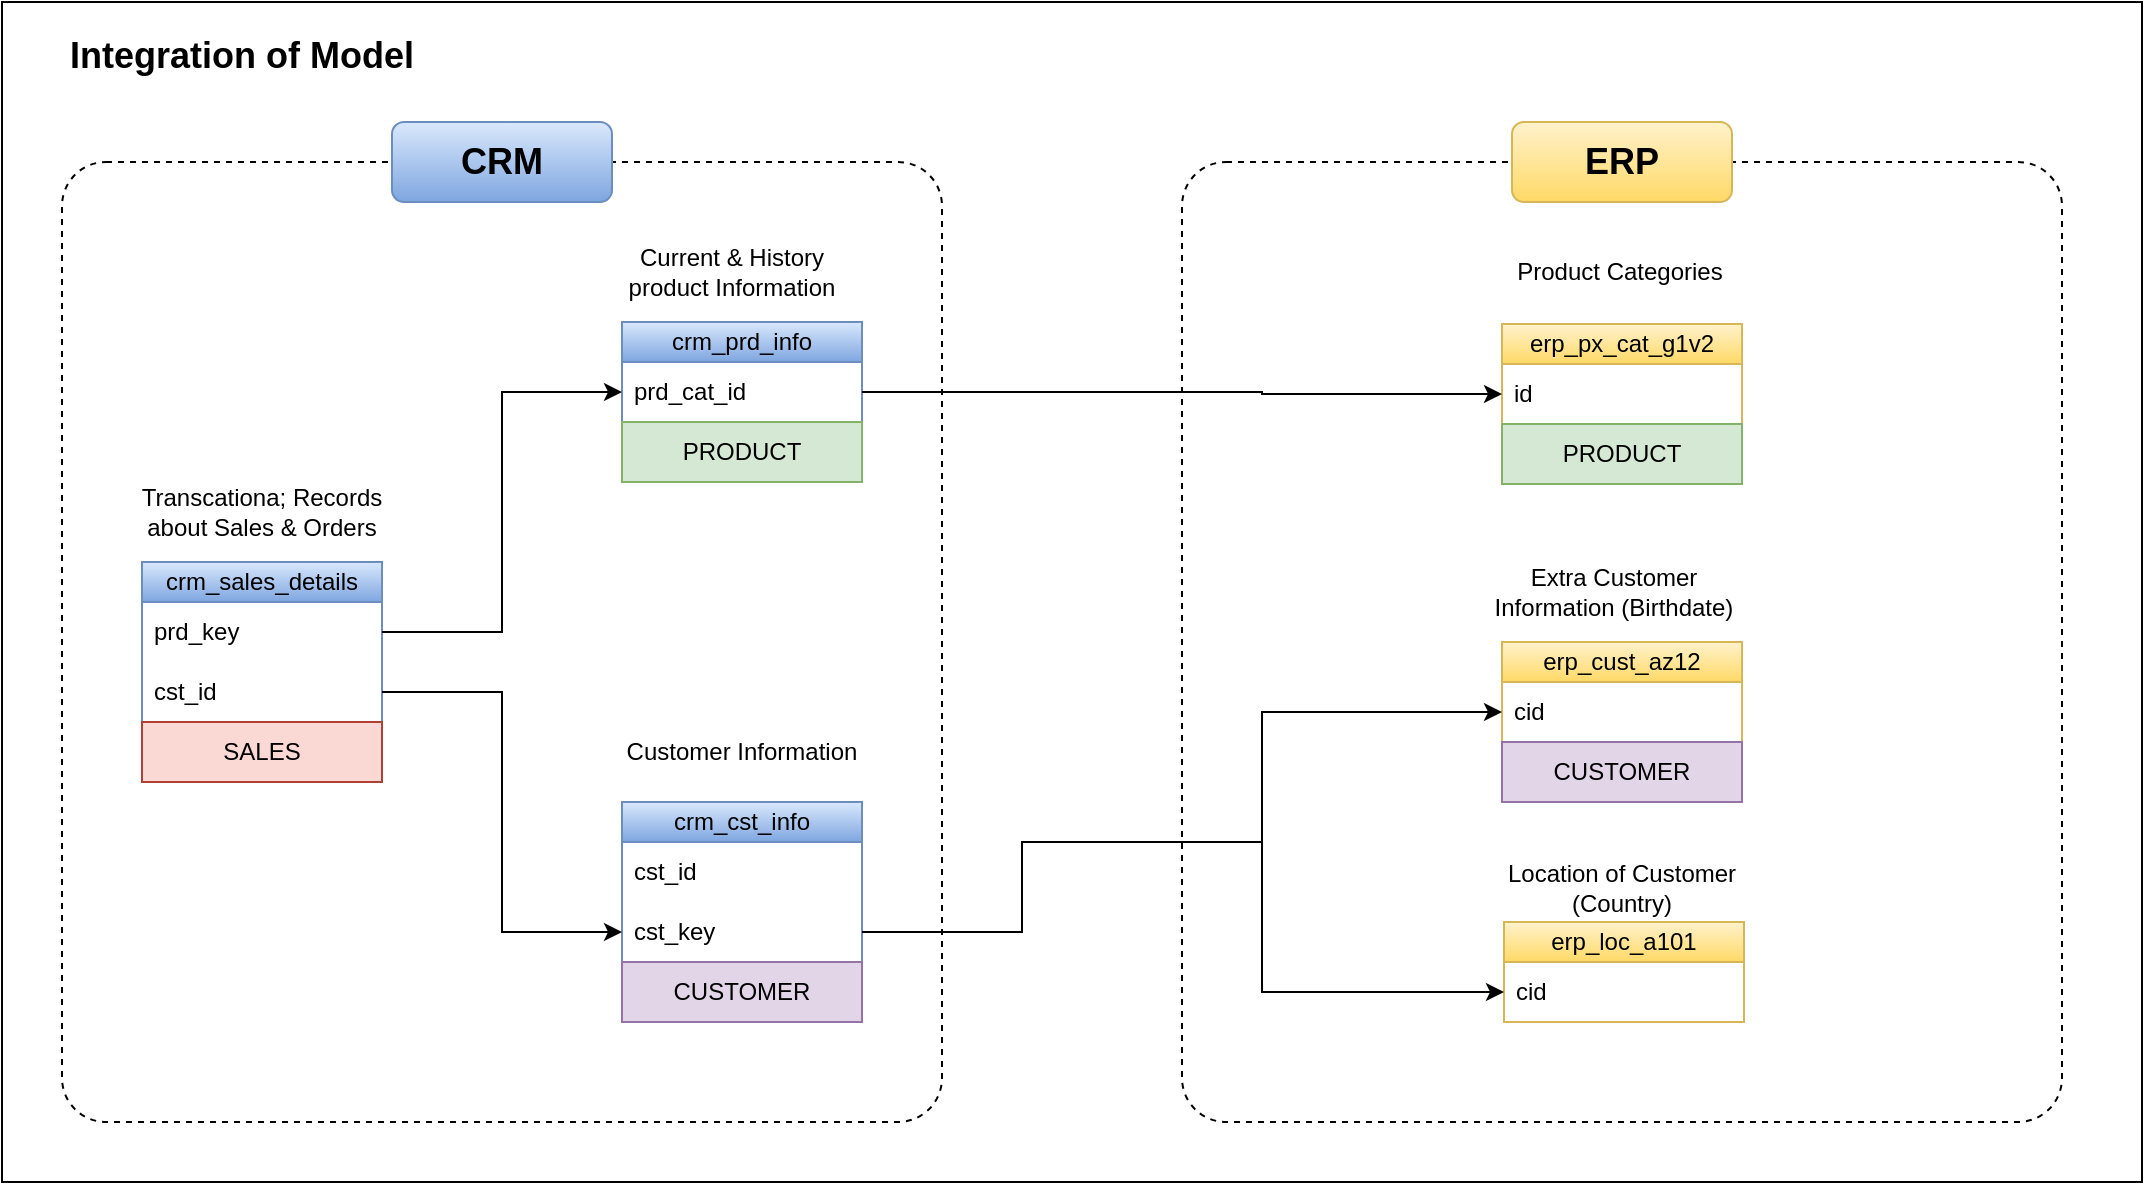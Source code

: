<mxfile version="26.0.9">
  <diagram name="Page-1" id="ccOiG0BTBN2hYT7AEqhy">
    <mxGraphModel dx="1219" dy="713" grid="1" gridSize="10" guides="1" tooltips="1" connect="1" arrows="1" fold="1" page="1" pageScale="1" pageWidth="827" pageHeight="1169" math="0" shadow="0">
      <root>
        <mxCell id="0" />
        <mxCell id="1" parent="0" />
        <mxCell id="pE0pTW-pdhdjEiI1e9kd-1" value="" style="rounded=0;whiteSpace=wrap;html=1;fillColor=none;" vertex="1" parent="1">
          <mxGeometry x="10" y="40" width="1070" height="590" as="geometry" />
        </mxCell>
        <mxCell id="WOP6r-GzXXxC_6VAvjPE-1" value="" style="rounded=1;whiteSpace=wrap;html=1;fillColor=none;dashed=1;arcSize=5;" parent="1" vertex="1">
          <mxGeometry x="40" y="120" width="440" height="480" as="geometry" />
        </mxCell>
        <mxCell id="WOP6r-GzXXxC_6VAvjPE-2" value="&lt;b&gt;&lt;font style=&quot;font-size: 18px;&quot;&gt;CRM&lt;/font&gt;&lt;/b&gt;" style="rounded=1;whiteSpace=wrap;html=1;fillColor=#dae8fc;gradientColor=#7ea6e0;strokeColor=#6c8ebf;" parent="1" vertex="1">
          <mxGeometry x="205" y="100" width="110" height="40" as="geometry" />
        </mxCell>
        <mxCell id="WOP6r-GzXXxC_6VAvjPE-8" value="crm_sales_details" style="swimlane;fontStyle=0;childLayout=stackLayout;horizontal=1;startSize=20;horizontalStack=0;resizeParent=1;resizeParentMax=0;resizeLast=0;collapsible=1;marginBottom=0;whiteSpace=wrap;html=1;fillColor=#dae8fc;gradientColor=#7ea6e0;strokeColor=#6c8ebf;" parent="1" vertex="1">
          <mxGeometry x="80" y="320" width="120" height="110" as="geometry">
            <mxRectangle x="80" y="325" width="140" height="30" as="alternateBounds" />
          </mxGeometry>
        </mxCell>
        <mxCell id="WOP6r-GzXXxC_6VAvjPE-9" value="prd_key" style="text;strokeColor=none;fillColor=none;align=left;verticalAlign=middle;spacingLeft=4;spacingRight=4;overflow=hidden;points=[[0,0.5],[1,0.5]];portConstraint=eastwest;rotatable=0;whiteSpace=wrap;html=1;" parent="WOP6r-GzXXxC_6VAvjPE-8" vertex="1">
          <mxGeometry y="20" width="120" height="30" as="geometry" />
        </mxCell>
        <mxCell id="WOP6r-GzXXxC_6VAvjPE-10" value="cst_id" style="text;strokeColor=none;fillColor=none;align=left;verticalAlign=middle;spacingLeft=4;spacingRight=4;overflow=hidden;points=[[0,0.5],[1,0.5]];portConstraint=eastwest;rotatable=0;whiteSpace=wrap;html=1;" parent="WOP6r-GzXXxC_6VAvjPE-8" vertex="1">
          <mxGeometry y="50" width="120" height="30" as="geometry" />
        </mxCell>
        <mxCell id="WOP6r-GzXXxC_6VAvjPE-53" value="SALES" style="rounded=0;whiteSpace=wrap;html=1;fillColor=#fad9d5;strokeColor=#ae4132;" parent="WOP6r-GzXXxC_6VAvjPE-8" vertex="1">
          <mxGeometry y="80" width="120" height="30" as="geometry" />
        </mxCell>
        <mxCell id="WOP6r-GzXXxC_6VAvjPE-15" value="crm_prd_info" style="swimlane;fontStyle=0;childLayout=stackLayout;horizontal=1;startSize=20;horizontalStack=0;resizeParent=1;resizeParentMax=0;resizeLast=0;collapsible=1;marginBottom=0;whiteSpace=wrap;html=1;fillColor=#dae8fc;gradientColor=#7ea6e0;strokeColor=#6c8ebf;" parent="1" vertex="1">
          <mxGeometry x="320" y="200" width="120" height="80" as="geometry">
            <mxRectangle x="80" y="325" width="140" height="30" as="alternateBounds" />
          </mxGeometry>
        </mxCell>
        <mxCell id="WOP6r-GzXXxC_6VAvjPE-16" value="prd_cat_id" style="text;strokeColor=none;fillColor=none;align=left;verticalAlign=middle;spacingLeft=4;spacingRight=4;overflow=hidden;points=[[0,0.5],[1,0.5]];portConstraint=eastwest;rotatable=0;whiteSpace=wrap;html=1;" parent="WOP6r-GzXXxC_6VAvjPE-15" vertex="1">
          <mxGeometry y="20" width="120" height="30" as="geometry" />
        </mxCell>
        <mxCell id="WOP6r-GzXXxC_6VAvjPE-52" value="PRODUCT" style="rounded=0;whiteSpace=wrap;html=1;fillColor=#d5e8d4;strokeColor=#82b366;" parent="WOP6r-GzXXxC_6VAvjPE-15" vertex="1">
          <mxGeometry y="50" width="120" height="30" as="geometry" />
        </mxCell>
        <mxCell id="WOP6r-GzXXxC_6VAvjPE-18" value="crm_cst_info" style="swimlane;fontStyle=0;childLayout=stackLayout;horizontal=1;startSize=20;horizontalStack=0;resizeParent=1;resizeParentMax=0;resizeLast=0;collapsible=1;marginBottom=0;whiteSpace=wrap;html=1;fillColor=#dae8fc;gradientColor=#7ea6e0;strokeColor=#6c8ebf;" parent="1" vertex="1">
          <mxGeometry x="320" y="440" width="120" height="110" as="geometry">
            <mxRectangle x="80" y="325" width="140" height="30" as="alternateBounds" />
          </mxGeometry>
        </mxCell>
        <mxCell id="WOP6r-GzXXxC_6VAvjPE-20" value="cst_id" style="text;strokeColor=none;fillColor=none;align=left;verticalAlign=middle;spacingLeft=4;spacingRight=4;overflow=hidden;points=[[0,0.5],[1,0.5]];portConstraint=eastwest;rotatable=0;whiteSpace=wrap;html=1;" parent="WOP6r-GzXXxC_6VAvjPE-18" vertex="1">
          <mxGeometry y="20" width="120" height="30" as="geometry" />
        </mxCell>
        <mxCell id="WOP6r-GzXXxC_6VAvjPE-19" value="cst_key" style="text;strokeColor=none;fillColor=none;align=left;verticalAlign=middle;spacingLeft=4;spacingRight=4;overflow=hidden;points=[[0,0.5],[1,0.5]];portConstraint=eastwest;rotatable=0;whiteSpace=wrap;html=1;" parent="WOP6r-GzXXxC_6VAvjPE-18" vertex="1">
          <mxGeometry y="50" width="120" height="30" as="geometry" />
        </mxCell>
        <mxCell id="WOP6r-GzXXxC_6VAvjPE-49" value="CUSTOMER" style="rounded=0;whiteSpace=wrap;html=1;fillColor=#e1d5e7;strokeColor=#9673a6;" parent="WOP6r-GzXXxC_6VAvjPE-18" vertex="1">
          <mxGeometry y="80" width="120" height="30" as="geometry" />
        </mxCell>
        <mxCell id="WOP6r-GzXXxC_6VAvjPE-21" style="edgeStyle=orthogonalEdgeStyle;rounded=0;orthogonalLoop=1;jettySize=auto;html=1;entryX=0;entryY=0.5;entryDx=0;entryDy=0;" parent="1" source="WOP6r-GzXXxC_6VAvjPE-9" target="WOP6r-GzXXxC_6VAvjPE-16" edge="1">
          <mxGeometry relative="1" as="geometry" />
        </mxCell>
        <mxCell id="WOP6r-GzXXxC_6VAvjPE-22" style="edgeStyle=orthogonalEdgeStyle;rounded=0;orthogonalLoop=1;jettySize=auto;html=1;exitX=1;exitY=0.5;exitDx=0;exitDy=0;" parent="1" source="WOP6r-GzXXxC_6VAvjPE-10" target="WOP6r-GzXXxC_6VAvjPE-19" edge="1">
          <mxGeometry relative="1" as="geometry" />
        </mxCell>
        <mxCell id="WOP6r-GzXXxC_6VAvjPE-23" value="" style="rounded=1;whiteSpace=wrap;html=1;fillColor=none;dashed=1;arcSize=5;" parent="1" vertex="1">
          <mxGeometry x="600" y="120" width="440" height="480" as="geometry" />
        </mxCell>
        <mxCell id="WOP6r-GzXXxC_6VAvjPE-24" value="&lt;b&gt;&lt;font style=&quot;font-size: 18px;&quot;&gt;ERP&lt;/font&gt;&lt;/b&gt;" style="rounded=1;whiteSpace=wrap;html=1;fillColor=#fff2cc;gradientColor=#ffd966;strokeColor=#d6b656;" parent="1" vertex="1">
          <mxGeometry x="765" y="100" width="110" height="40" as="geometry" />
        </mxCell>
        <mxCell id="WOP6r-GzXXxC_6VAvjPE-28" value="erp_px_cat_g1v2" style="swimlane;fontStyle=0;childLayout=stackLayout;horizontal=1;startSize=20;horizontalStack=0;resizeParent=1;resizeParentMax=0;resizeLast=0;collapsible=1;marginBottom=0;whiteSpace=wrap;html=1;fillColor=#fff2cc;gradientColor=#ffd966;strokeColor=#d6b656;" parent="1" vertex="1">
          <mxGeometry x="760" y="201" width="120" height="80" as="geometry">
            <mxRectangle x="80" y="325" width="140" height="30" as="alternateBounds" />
          </mxGeometry>
        </mxCell>
        <mxCell id="WOP6r-GzXXxC_6VAvjPE-29" value="id" style="text;strokeColor=none;fillColor=none;align=left;verticalAlign=middle;spacingLeft=4;spacingRight=4;overflow=hidden;points=[[0,0.5],[1,0.5]];portConstraint=eastwest;rotatable=0;whiteSpace=wrap;html=1;" parent="WOP6r-GzXXxC_6VAvjPE-28" vertex="1">
          <mxGeometry y="20" width="120" height="30" as="geometry" />
        </mxCell>
        <mxCell id="WOP6r-GzXXxC_6VAvjPE-51" value="PRODUCT" style="rounded=0;whiteSpace=wrap;html=1;fillColor=#d5e8d4;strokeColor=#82b366;" parent="WOP6r-GzXXxC_6VAvjPE-28" vertex="1">
          <mxGeometry y="50" width="120" height="30" as="geometry" />
        </mxCell>
        <mxCell id="WOP6r-GzXXxC_6VAvjPE-35" value="erp_cust_az12" style="swimlane;fontStyle=0;childLayout=stackLayout;horizontal=1;startSize=20;horizontalStack=0;resizeParent=1;resizeParentMax=0;resizeLast=0;collapsible=1;marginBottom=0;whiteSpace=wrap;html=1;fillColor=#fff2cc;gradientColor=#ffd966;strokeColor=#d6b656;" parent="1" vertex="1">
          <mxGeometry x="760" y="360" width="120" height="80" as="geometry">
            <mxRectangle x="80" y="325" width="140" height="30" as="alternateBounds" />
          </mxGeometry>
        </mxCell>
        <mxCell id="WOP6r-GzXXxC_6VAvjPE-36" value="cid" style="text;strokeColor=none;fillColor=none;align=left;verticalAlign=middle;spacingLeft=4;spacingRight=4;overflow=hidden;points=[[0,0.5],[1,0.5]];portConstraint=eastwest;rotatable=0;whiteSpace=wrap;html=1;" parent="WOP6r-GzXXxC_6VAvjPE-35" vertex="1">
          <mxGeometry y="20" width="120" height="30" as="geometry" />
        </mxCell>
        <mxCell id="WOP6r-GzXXxC_6VAvjPE-50" value="CUSTOMER" style="rounded=0;whiteSpace=wrap;html=1;fillColor=#e1d5e7;strokeColor=#9673a6;" parent="WOP6r-GzXXxC_6VAvjPE-35" vertex="1">
          <mxGeometry y="50" width="120" height="30" as="geometry" />
        </mxCell>
        <mxCell id="WOP6r-GzXXxC_6VAvjPE-37" value="erp_loc_a101" style="swimlane;fontStyle=0;childLayout=stackLayout;horizontal=1;startSize=20;horizontalStack=0;resizeParent=1;resizeParentMax=0;resizeLast=0;collapsible=1;marginBottom=0;whiteSpace=wrap;html=1;fillColor=#fff2cc;gradientColor=#ffd966;strokeColor=#d6b656;" parent="1" vertex="1">
          <mxGeometry x="761" y="500" width="120" height="50" as="geometry">
            <mxRectangle x="80" y="325" width="140" height="30" as="alternateBounds" />
          </mxGeometry>
        </mxCell>
        <mxCell id="WOP6r-GzXXxC_6VAvjPE-38" value="cid" style="text;strokeColor=none;fillColor=none;align=left;verticalAlign=middle;spacingLeft=4;spacingRight=4;overflow=hidden;points=[[0,0.5],[1,0.5]];portConstraint=eastwest;rotatable=0;whiteSpace=wrap;html=1;" parent="WOP6r-GzXXxC_6VAvjPE-37" vertex="1">
          <mxGeometry y="20" width="120" height="30" as="geometry" />
        </mxCell>
        <mxCell id="WOP6r-GzXXxC_6VAvjPE-39" style="edgeStyle=orthogonalEdgeStyle;rounded=0;orthogonalLoop=1;jettySize=auto;html=1;exitX=1;exitY=0.5;exitDx=0;exitDy=0;" parent="1" source="WOP6r-GzXXxC_6VAvjPE-16" target="WOP6r-GzXXxC_6VAvjPE-29" edge="1">
          <mxGeometry relative="1" as="geometry">
            <Array as="points">
              <mxPoint x="640" y="235" />
              <mxPoint x="640" y="236" />
            </Array>
          </mxGeometry>
        </mxCell>
        <mxCell id="WOP6r-GzXXxC_6VAvjPE-40" style="edgeStyle=orthogonalEdgeStyle;rounded=0;orthogonalLoop=1;jettySize=auto;html=1;exitX=1;exitY=0.5;exitDx=0;exitDy=0;entryX=0;entryY=0.5;entryDx=0;entryDy=0;" parent="1" source="WOP6r-GzXXxC_6VAvjPE-19" target="WOP6r-GzXXxC_6VAvjPE-36" edge="1">
          <mxGeometry relative="1" as="geometry">
            <Array as="points">
              <mxPoint x="520" y="505" />
              <mxPoint x="520" y="460" />
              <mxPoint x="640" y="460" />
              <mxPoint x="640" y="395" />
            </Array>
          </mxGeometry>
        </mxCell>
        <mxCell id="WOP6r-GzXXxC_6VAvjPE-41" style="edgeStyle=orthogonalEdgeStyle;rounded=0;orthogonalLoop=1;jettySize=auto;html=1;exitX=1;exitY=0.5;exitDx=0;exitDy=0;entryX=0;entryY=0.5;entryDx=0;entryDy=0;" parent="1" source="WOP6r-GzXXxC_6VAvjPE-19" target="WOP6r-GzXXxC_6VAvjPE-38" edge="1">
          <mxGeometry relative="1" as="geometry">
            <Array as="points">
              <mxPoint x="520" y="505" />
              <mxPoint x="520" y="460" />
              <mxPoint x="640" y="460" />
              <mxPoint x="640" y="535" />
            </Array>
          </mxGeometry>
        </mxCell>
        <mxCell id="WOP6r-GzXXxC_6VAvjPE-42" value="Transcationa; Records about Sales &amp;amp; Orders" style="text;html=1;align=center;verticalAlign=middle;whiteSpace=wrap;rounded=0;" parent="1" vertex="1">
          <mxGeometry x="75" y="280" width="130" height="30" as="geometry" />
        </mxCell>
        <mxCell id="WOP6r-GzXXxC_6VAvjPE-43" value="Current &amp;amp; History product Information" style="text;html=1;align=center;verticalAlign=middle;whiteSpace=wrap;rounded=0;" parent="1" vertex="1">
          <mxGeometry x="310" y="160" width="130" height="30" as="geometry" />
        </mxCell>
        <mxCell id="WOP6r-GzXXxC_6VAvjPE-44" value="Customer Information" style="text;html=1;align=center;verticalAlign=middle;whiteSpace=wrap;rounded=0;" parent="1" vertex="1">
          <mxGeometry x="315" y="400" width="130" height="30" as="geometry" />
        </mxCell>
        <mxCell id="WOP6r-GzXXxC_6VAvjPE-45" value="Product Categories" style="text;html=1;align=center;verticalAlign=middle;whiteSpace=wrap;rounded=0;" parent="1" vertex="1">
          <mxGeometry x="754" y="160" width="130" height="30" as="geometry" />
        </mxCell>
        <mxCell id="WOP6r-GzXXxC_6VAvjPE-46" value="Extra Customer Information (Birthdate)" style="text;html=1;align=center;verticalAlign=middle;whiteSpace=wrap;rounded=0;" parent="1" vertex="1">
          <mxGeometry x="751" y="320" width="130" height="30" as="geometry" />
        </mxCell>
        <mxCell id="WOP6r-GzXXxC_6VAvjPE-47" value="Location of Customer (Country)" style="text;html=1;align=center;verticalAlign=middle;whiteSpace=wrap;rounded=0;" parent="1" vertex="1">
          <mxGeometry x="755" y="468" width="130" height="30" as="geometry" />
        </mxCell>
        <mxCell id="WOP6r-GzXXxC_6VAvjPE-48" value="&lt;b&gt;&lt;font style=&quot;font-size: 18px;&quot;&gt;Integration of Model&lt;/font&gt;&lt;/b&gt;" style="text;html=1;align=center;verticalAlign=middle;whiteSpace=wrap;rounded=0;" parent="1" vertex="1">
          <mxGeometry x="30" y="52" width="200" height="30" as="geometry" />
        </mxCell>
      </root>
    </mxGraphModel>
  </diagram>
</mxfile>
